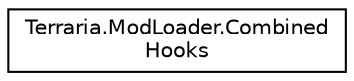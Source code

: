digraph "Graphical Class Hierarchy"
{
 // LATEX_PDF_SIZE
  edge [fontname="Helvetica",fontsize="10",labelfontname="Helvetica",labelfontsize="10"];
  node [fontname="Helvetica",fontsize="10",shape=record];
  rankdir="LR";
  Node0 [label="Terraria.ModLoader.Combined\lHooks",height=0.2,width=0.4,color="black", fillcolor="white", style="filled",URL="$class_terraria_1_1_mod_loader_1_1_combined_hooks.html",tooltip=" "];
}
